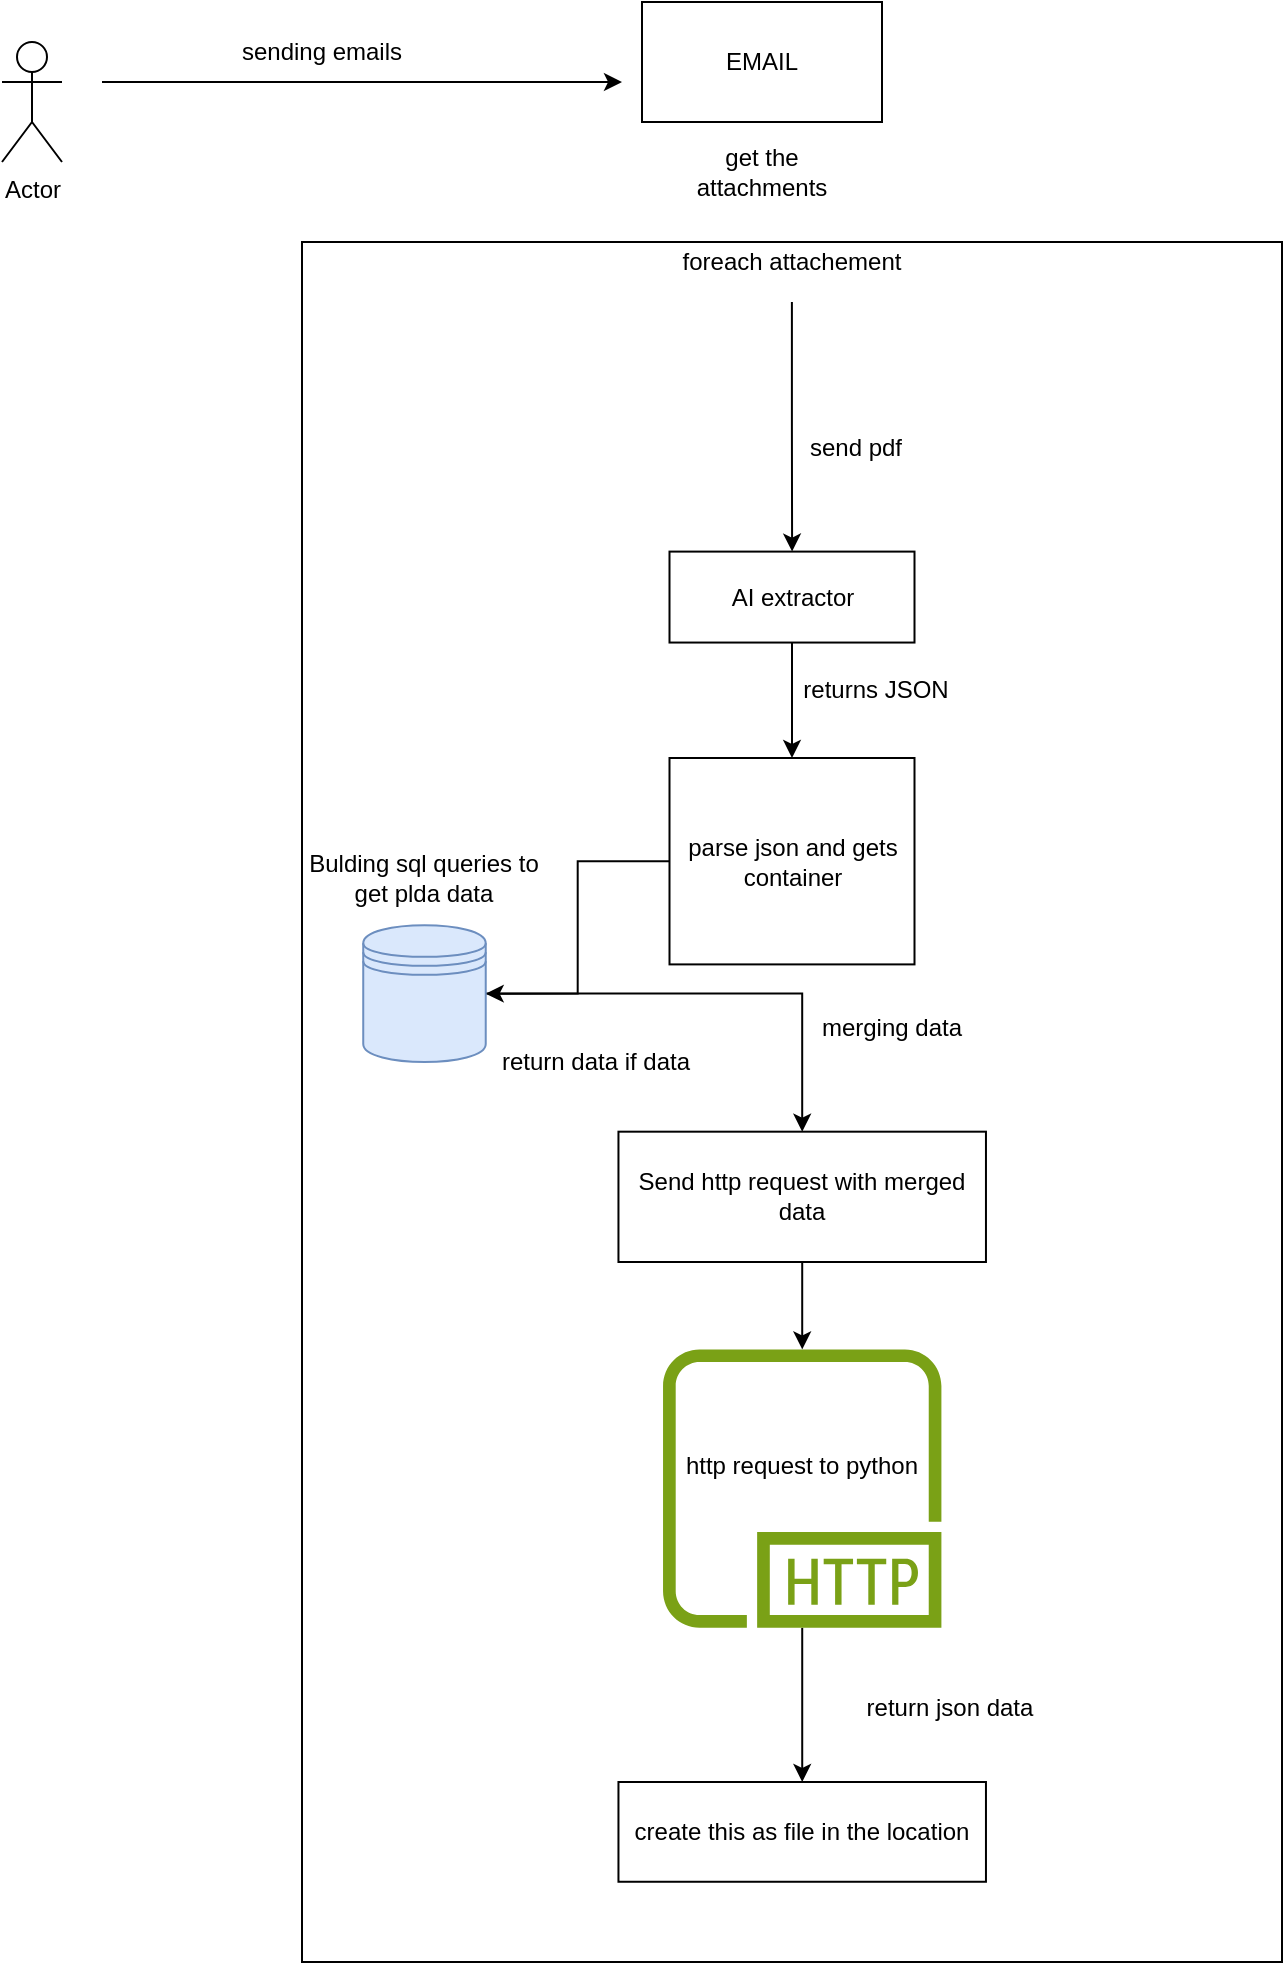 <mxfile version="26.0.10">
  <diagram name="Page-1" id="40tswewPP5Z8xJik5HZg">
    <mxGraphModel dx="1434" dy="822" grid="1" gridSize="10" guides="1" tooltips="1" connect="1" arrows="1" fold="1" page="1" pageScale="1" pageWidth="850" pageHeight="1100" math="0" shadow="0">
      <root>
        <mxCell id="0" />
        <mxCell id="1" parent="0" />
        <mxCell id="Qhz81dz1TcL4HdZ_oRF7-12" value="EMAIL" style="rounded=0;whiteSpace=wrap;html=1;" vertex="1" parent="1">
          <mxGeometry x="360" width="120" height="60" as="geometry" />
        </mxCell>
        <mxCell id="Qhz81dz1TcL4HdZ_oRF7-13" value="" style="points=[[0.25,0,0],[0.5,0,0],[0.75,0,0],[1,0.25,0],[1,0.5,0],[1,0.75,0],[0.75,1,0],[0.5,1,0],[0.25,1,0],[0,0.75,0],[0,0.5,0],[0,0.25,0]];shape=mxgraph.bpmn.task2;whiteSpace=wrap;rectStyle=rounded;size=10;html=1;container=1;expand=0;collapsible=0;taskMarker=abstract;isLoopStandard=1;" vertex="1" parent="1">
          <mxGeometry x="190" y="120" width="490" height="860" as="geometry" />
        </mxCell>
        <mxCell id="Qhz81dz1TcL4HdZ_oRF7-23" style="edgeStyle=orthogonalEdgeStyle;rounded=0;orthogonalLoop=1;jettySize=auto;html=1;" edge="1" parent="Qhz81dz1TcL4HdZ_oRF7-13" source="Qhz81dz1TcL4HdZ_oRF7-20" target="Qhz81dz1TcL4HdZ_oRF7-22">
          <mxGeometry relative="1" as="geometry" />
        </mxCell>
        <mxCell id="Qhz81dz1TcL4HdZ_oRF7-20" value="foreach attachement" style="text;html=1;align=center;verticalAlign=middle;whiteSpace=wrap;rounded=0;" vertex="1" parent="Qhz81dz1TcL4HdZ_oRF7-13">
          <mxGeometry x="158.23" y="-10" width="173.54" height="40" as="geometry" />
        </mxCell>
        <mxCell id="Qhz81dz1TcL4HdZ_oRF7-28" style="edgeStyle=orthogonalEdgeStyle;rounded=0;orthogonalLoop=1;jettySize=auto;html=1;" edge="1" parent="Qhz81dz1TcL4HdZ_oRF7-13" source="Qhz81dz1TcL4HdZ_oRF7-22" target="Qhz81dz1TcL4HdZ_oRF7-27">
          <mxGeometry relative="1" as="geometry" />
        </mxCell>
        <mxCell id="Qhz81dz1TcL4HdZ_oRF7-22" value="AI extractor" style="rounded=0;whiteSpace=wrap;html=1;" vertex="1" parent="Qhz81dz1TcL4HdZ_oRF7-13">
          <mxGeometry x="183.75" y="154.8" width="122.5" height="45.474" as="geometry" />
        </mxCell>
        <mxCell id="Qhz81dz1TcL4HdZ_oRF7-24" value="send pdf" style="text;html=1;align=center;verticalAlign=middle;whiteSpace=wrap;rounded=0;" vertex="1" parent="Qhz81dz1TcL4HdZ_oRF7-13">
          <mxGeometry x="189.998" y="68.8" width="173.542" height="68.8" as="geometry" />
        </mxCell>
        <mxCell id="Qhz81dz1TcL4HdZ_oRF7-25" value="&lt;div&gt;returns JSON&lt;br&gt;&lt;/div&gt;" style="text;html=1;align=center;verticalAlign=middle;whiteSpace=wrap;rounded=0;" vertex="1" parent="Qhz81dz1TcL4HdZ_oRF7-13">
          <mxGeometry x="199.997" y="189.2" width="173.542" height="68.8" as="geometry" />
        </mxCell>
        <mxCell id="Qhz81dz1TcL4HdZ_oRF7-30" style="edgeStyle=orthogonalEdgeStyle;rounded=0;orthogonalLoop=1;jettySize=auto;html=1;entryX=1;entryY=0.5;entryDx=0;entryDy=0;" edge="1" parent="Qhz81dz1TcL4HdZ_oRF7-13" source="Qhz81dz1TcL4HdZ_oRF7-27" target="Qhz81dz1TcL4HdZ_oRF7-29">
          <mxGeometry relative="1" as="geometry" />
        </mxCell>
        <mxCell id="Qhz81dz1TcL4HdZ_oRF7-27" value="parse json and gets container" style="rounded=0;whiteSpace=wrap;html=1;" vertex="1" parent="Qhz81dz1TcL4HdZ_oRF7-13">
          <mxGeometry x="183.75" y="258.0" width="122.5" height="103.2" as="geometry" />
        </mxCell>
        <mxCell id="Qhz81dz1TcL4HdZ_oRF7-32" style="edgeStyle=orthogonalEdgeStyle;rounded=0;orthogonalLoop=1;jettySize=auto;html=1;entryX=0.5;entryY=0;entryDx=0;entryDy=0;" edge="1" parent="Qhz81dz1TcL4HdZ_oRF7-13" source="Qhz81dz1TcL4HdZ_oRF7-29" target="Qhz81dz1TcL4HdZ_oRF7-31">
          <mxGeometry relative="1" as="geometry" />
        </mxCell>
        <mxCell id="Qhz81dz1TcL4HdZ_oRF7-29" value="" style="shape=datastore;whiteSpace=wrap;html=1;fillColor=#dae8fc;strokeColor=#6c8ebf;" vertex="1" parent="Qhz81dz1TcL4HdZ_oRF7-13">
          <mxGeometry x="30.62" y="341.64" width="61.25" height="68.36" as="geometry" />
        </mxCell>
        <mxCell id="Qhz81dz1TcL4HdZ_oRF7-38" style="edgeStyle=orthogonalEdgeStyle;rounded=0;orthogonalLoop=1;jettySize=auto;html=1;exitX=0.5;exitY=1;exitDx=0;exitDy=0;" edge="1" parent="Qhz81dz1TcL4HdZ_oRF7-13" source="Qhz81dz1TcL4HdZ_oRF7-31" target="Qhz81dz1TcL4HdZ_oRF7-36">
          <mxGeometry relative="1" as="geometry" />
        </mxCell>
        <mxCell id="Qhz81dz1TcL4HdZ_oRF7-31" value="Send http request with merged data" style="rounded=0;whiteSpace=wrap;html=1;" vertex="1" parent="Qhz81dz1TcL4HdZ_oRF7-13">
          <mxGeometry x="158.23" y="444.84" width="183.75" height="65.16" as="geometry" />
        </mxCell>
        <mxCell id="Qhz81dz1TcL4HdZ_oRF7-33" value="&lt;div&gt;merging data&lt;br&gt;&lt;/div&gt;" style="text;html=1;align=center;verticalAlign=middle;whiteSpace=wrap;rounded=0;" vertex="1" parent="Qhz81dz1TcL4HdZ_oRF7-13">
          <mxGeometry x="253.34" y="376.515" width="83.54" height="33.458" as="geometry" />
        </mxCell>
        <mxCell id="Qhz81dz1TcL4HdZ_oRF7-34" value="Bulding sql queries to get plda data" style="text;html=1;align=center;verticalAlign=middle;whiteSpace=wrap;rounded=0;" vertex="1" parent="Qhz81dz1TcL4HdZ_oRF7-13">
          <mxGeometry x="2.13" y="258" width="118.23" height="120.164" as="geometry" />
        </mxCell>
        <mxCell id="Qhz81dz1TcL4HdZ_oRF7-35" value="return data if data" style="text;html=1;align=center;verticalAlign=middle;whiteSpace=wrap;rounded=0;" vertex="1" parent="Qhz81dz1TcL4HdZ_oRF7-13">
          <mxGeometry x="59.997" y="376.044" width="173.542" height="68.8" as="geometry" />
        </mxCell>
        <mxCell id="Qhz81dz1TcL4HdZ_oRF7-40" style="edgeStyle=orthogonalEdgeStyle;rounded=0;orthogonalLoop=1;jettySize=auto;html=1;" edge="1" parent="Qhz81dz1TcL4HdZ_oRF7-13" source="Qhz81dz1TcL4HdZ_oRF7-36" target="Qhz81dz1TcL4HdZ_oRF7-39">
          <mxGeometry relative="1" as="geometry" />
        </mxCell>
        <mxCell id="Qhz81dz1TcL4HdZ_oRF7-36" value="" style="sketch=0;outlineConnect=0;fontColor=#232F3E;gradientColor=none;fillColor=#7AA116;strokeColor=none;dashed=0;verticalLabelPosition=bottom;verticalAlign=top;align=center;html=1;fontSize=12;fontStyle=0;aspect=fixed;pointerEvents=1;shape=mxgraph.aws4.http_protocol;" vertex="1" parent="Qhz81dz1TcL4HdZ_oRF7-13">
          <mxGeometry x="180.52" y="553.697" width="139.18" height="139.18" as="geometry" />
        </mxCell>
        <mxCell id="Qhz81dz1TcL4HdZ_oRF7-37" value="http request to python" style="text;html=1;align=center;verticalAlign=middle;whiteSpace=wrap;rounded=0;strokeWidth=6;" vertex="1" parent="Qhz81dz1TcL4HdZ_oRF7-13">
          <mxGeometry x="163.337" y="577.26" width="173.542" height="68.8" as="geometry" />
        </mxCell>
        <mxCell id="Qhz81dz1TcL4HdZ_oRF7-39" value="create this as file in the location " style="rounded=0;whiteSpace=wrap;html=1;" vertex="1" parent="Qhz81dz1TcL4HdZ_oRF7-13">
          <mxGeometry x="158.23" y="770" width="183.75" height="49.88" as="geometry" />
        </mxCell>
        <mxCell id="Qhz81dz1TcL4HdZ_oRF7-41" value="return json data" style="text;html=1;align=center;verticalAlign=middle;whiteSpace=wrap;rounded=0;" vertex="1" parent="Qhz81dz1TcL4HdZ_oRF7-13">
          <mxGeometry x="258.44" y="716.667" width="131.56" height="33.458" as="geometry" />
        </mxCell>
        <mxCell id="Qhz81dz1TcL4HdZ_oRF7-14" value="get the attachments" style="text;html=1;align=center;verticalAlign=middle;whiteSpace=wrap;rounded=0;" vertex="1" parent="1">
          <mxGeometry x="390" y="70" width="60" height="30" as="geometry" />
        </mxCell>
        <mxCell id="Qhz81dz1TcL4HdZ_oRF7-16" value="Actor" style="shape=umlActor;verticalLabelPosition=bottom;verticalAlign=top;html=1;outlineConnect=0;" vertex="1" parent="1">
          <mxGeometry x="40" y="20" width="30" height="60" as="geometry" />
        </mxCell>
        <mxCell id="Qhz81dz1TcL4HdZ_oRF7-17" value="" style="endArrow=classic;html=1;rounded=0;" edge="1" parent="1">
          <mxGeometry width="50" height="50" relative="1" as="geometry">
            <mxPoint x="90" y="40" as="sourcePoint" />
            <mxPoint x="350" y="40" as="targetPoint" />
            <Array as="points">
              <mxPoint x="200" y="40" />
            </Array>
          </mxGeometry>
        </mxCell>
        <mxCell id="Qhz81dz1TcL4HdZ_oRF7-18" value="sending emails" style="text;html=1;align=center;verticalAlign=middle;whiteSpace=wrap;rounded=0;" vertex="1" parent="1">
          <mxGeometry x="140" y="10" width="120" height="30" as="geometry" />
        </mxCell>
      </root>
    </mxGraphModel>
  </diagram>
</mxfile>
